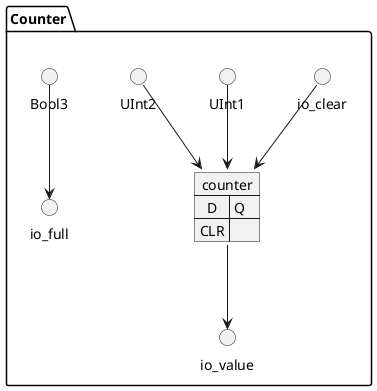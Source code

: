 @startuml
package Counter{
()io_clear
map counter{
D=>Q
CLR=>
}
UInt1-->counter
UInt2-->counter
io_clear-->counter
()io_value
counter-->io_value
()io_full
Bool3-->io_full

}
@enduml